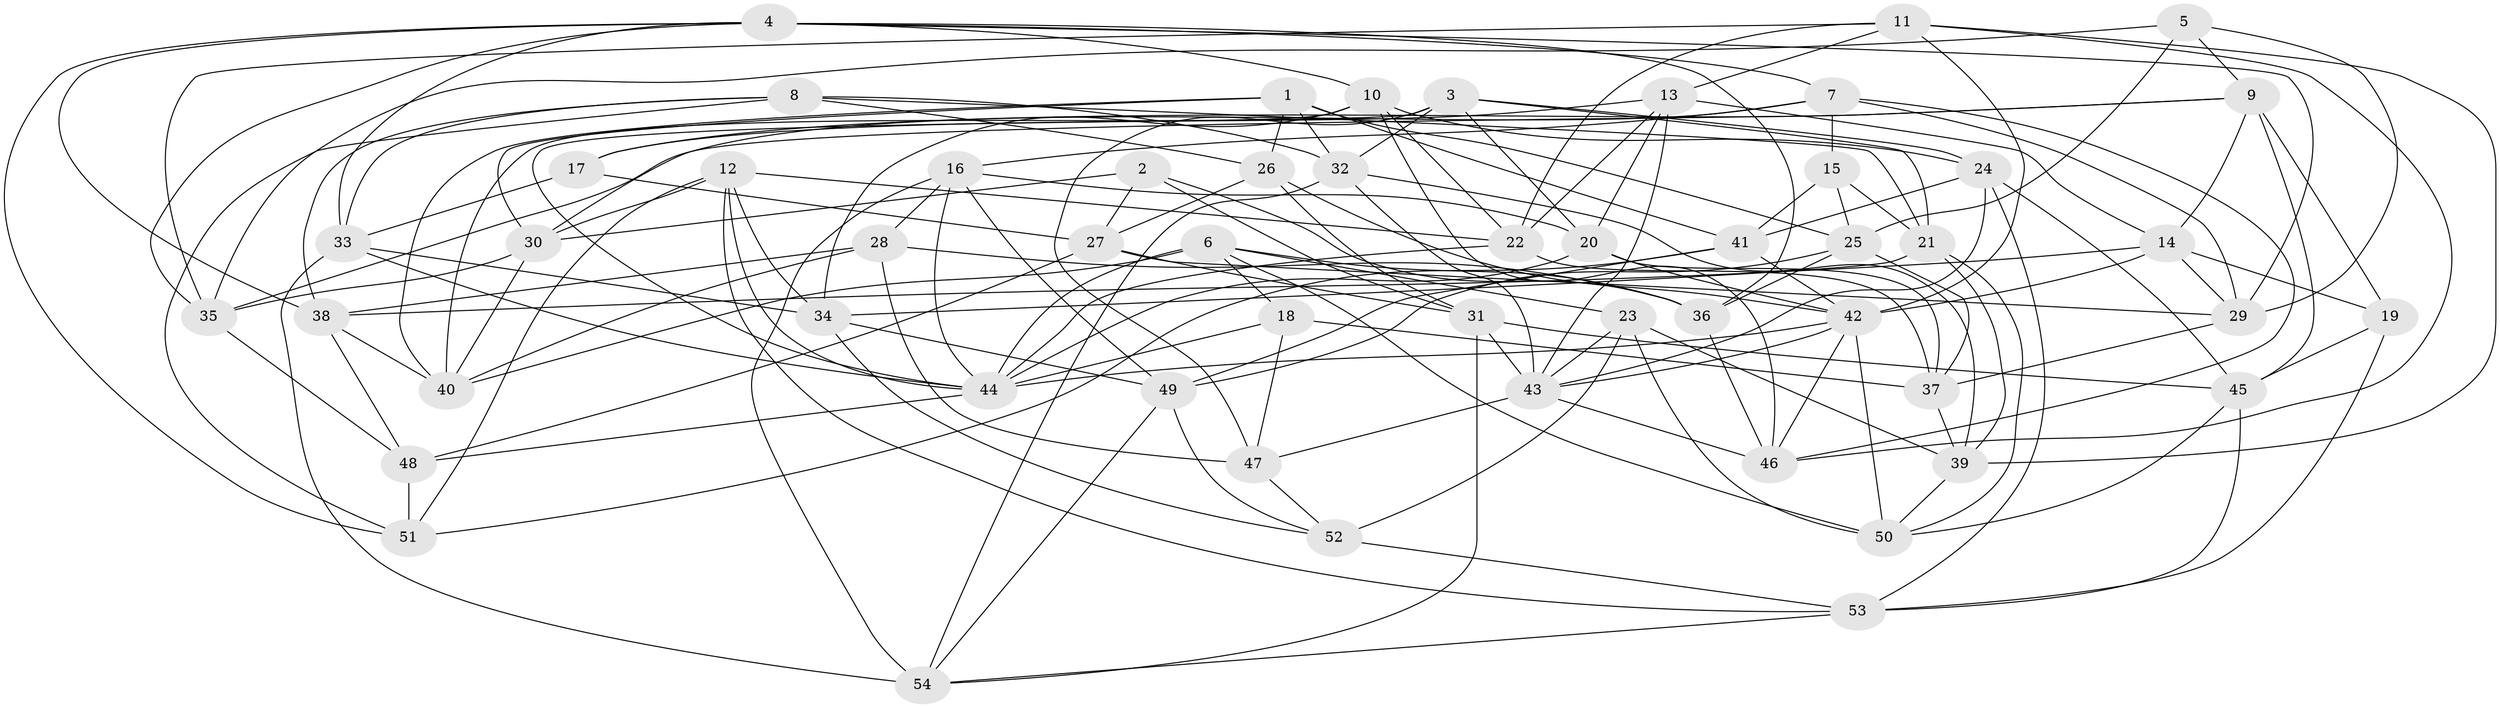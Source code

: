 // original degree distribution, {4: 1.0}
// Generated by graph-tools (version 1.1) at 2025/26/03/09/25 03:26:50]
// undirected, 54 vertices, 158 edges
graph export_dot {
graph [start="1"]
  node [color=gray90,style=filled];
  1;
  2;
  3;
  4;
  5;
  6;
  7;
  8;
  9;
  10;
  11;
  12;
  13;
  14;
  15;
  16;
  17;
  18;
  19;
  20;
  21;
  22;
  23;
  24;
  25;
  26;
  27;
  28;
  29;
  30;
  31;
  32;
  33;
  34;
  35;
  36;
  37;
  38;
  39;
  40;
  41;
  42;
  43;
  44;
  45;
  46;
  47;
  48;
  49;
  50;
  51;
  52;
  53;
  54;
  1 -- 25 [weight=1.0];
  1 -- 26 [weight=1.0];
  1 -- 30 [weight=1.0];
  1 -- 32 [weight=1.0];
  1 -- 40 [weight=1.0];
  1 -- 41 [weight=1.0];
  2 -- 27 [weight=1.0];
  2 -- 30 [weight=1.0];
  2 -- 31 [weight=1.0];
  2 -- 36 [weight=1.0];
  3 -- 20 [weight=1.0];
  3 -- 21 [weight=1.0];
  3 -- 24 [weight=1.0];
  3 -- 32 [weight=1.0];
  3 -- 44 [weight=1.0];
  3 -- 47 [weight=1.0];
  4 -- 7 [weight=1.0];
  4 -- 10 [weight=1.0];
  4 -- 29 [weight=1.0];
  4 -- 33 [weight=1.0];
  4 -- 35 [weight=1.0];
  4 -- 36 [weight=1.0];
  4 -- 38 [weight=1.0];
  4 -- 51 [weight=1.0];
  5 -- 9 [weight=1.0];
  5 -- 25 [weight=1.0];
  5 -- 29 [weight=1.0];
  5 -- 35 [weight=1.0];
  6 -- 18 [weight=1.0];
  6 -- 23 [weight=1.0];
  6 -- 36 [weight=1.0];
  6 -- 40 [weight=1.0];
  6 -- 44 [weight=1.0];
  6 -- 50 [weight=1.0];
  7 -- 15 [weight=1.0];
  7 -- 16 [weight=1.0];
  7 -- 29 [weight=1.0];
  7 -- 30 [weight=1.0];
  7 -- 46 [weight=1.0];
  8 -- 21 [weight=1.0];
  8 -- 26 [weight=1.0];
  8 -- 32 [weight=1.0];
  8 -- 33 [weight=1.0];
  8 -- 38 [weight=1.0];
  8 -- 51 [weight=1.0];
  9 -- 14 [weight=1.0];
  9 -- 17 [weight=1.0];
  9 -- 19 [weight=1.0];
  9 -- 35 [weight=1.0];
  9 -- 45 [weight=1.0];
  10 -- 22 [weight=1.0];
  10 -- 24 [weight=1.0];
  10 -- 34 [weight=1.0];
  10 -- 40 [weight=1.0];
  10 -- 46 [weight=1.0];
  11 -- 13 [weight=1.0];
  11 -- 22 [weight=1.0];
  11 -- 35 [weight=1.0];
  11 -- 39 [weight=1.0];
  11 -- 42 [weight=1.0];
  11 -- 46 [weight=1.0];
  12 -- 22 [weight=1.0];
  12 -- 30 [weight=1.0];
  12 -- 34 [weight=1.0];
  12 -- 44 [weight=1.0];
  12 -- 51 [weight=1.0];
  12 -- 53 [weight=1.0];
  13 -- 14 [weight=1.0];
  13 -- 17 [weight=1.0];
  13 -- 20 [weight=1.0];
  13 -- 22 [weight=1.0];
  13 -- 43 [weight=1.0];
  14 -- 19 [weight=1.0];
  14 -- 29 [weight=1.0];
  14 -- 38 [weight=1.0];
  14 -- 42 [weight=1.0];
  15 -- 21 [weight=1.0];
  15 -- 25 [weight=1.0];
  15 -- 41 [weight=1.0];
  16 -- 20 [weight=1.0];
  16 -- 28 [weight=1.0];
  16 -- 44 [weight=1.0];
  16 -- 49 [weight=1.0];
  16 -- 54 [weight=1.0];
  17 -- 27 [weight=1.0];
  17 -- 33 [weight=1.0];
  18 -- 37 [weight=1.0];
  18 -- 44 [weight=1.0];
  18 -- 47 [weight=1.0];
  19 -- 45 [weight=1.0];
  19 -- 53 [weight=1.0];
  20 -- 37 [weight=1.0];
  20 -- 42 [weight=1.0];
  20 -- 44 [weight=1.0];
  21 -- 34 [weight=1.0];
  21 -- 39 [weight=1.0];
  21 -- 50 [weight=1.0];
  22 -- 37 [weight=1.0];
  22 -- 44 [weight=1.0];
  23 -- 39 [weight=1.0];
  23 -- 43 [weight=1.0];
  23 -- 50 [weight=1.0];
  23 -- 52 [weight=2.0];
  24 -- 41 [weight=1.0];
  24 -- 43 [weight=1.0];
  24 -- 45 [weight=1.0];
  24 -- 53 [weight=1.0];
  25 -- 36 [weight=1.0];
  25 -- 37 [weight=1.0];
  25 -- 49 [weight=1.0];
  26 -- 27 [weight=1.0];
  26 -- 31 [weight=1.0];
  26 -- 42 [weight=2.0];
  27 -- 29 [weight=1.0];
  27 -- 31 [weight=1.0];
  27 -- 48 [weight=1.0];
  28 -- 36 [weight=1.0];
  28 -- 38 [weight=1.0];
  28 -- 40 [weight=1.0];
  28 -- 47 [weight=2.0];
  29 -- 37 [weight=1.0];
  30 -- 35 [weight=1.0];
  30 -- 40 [weight=1.0];
  31 -- 43 [weight=1.0];
  31 -- 45 [weight=1.0];
  31 -- 54 [weight=1.0];
  32 -- 39 [weight=1.0];
  32 -- 43 [weight=1.0];
  32 -- 54 [weight=1.0];
  33 -- 34 [weight=1.0];
  33 -- 44 [weight=1.0];
  33 -- 54 [weight=1.0];
  34 -- 49 [weight=1.0];
  34 -- 52 [weight=1.0];
  35 -- 48 [weight=1.0];
  36 -- 46 [weight=1.0];
  37 -- 39 [weight=1.0];
  38 -- 40 [weight=1.0];
  38 -- 48 [weight=1.0];
  39 -- 50 [weight=1.0];
  41 -- 42 [weight=1.0];
  41 -- 49 [weight=1.0];
  41 -- 51 [weight=1.0];
  42 -- 43 [weight=1.0];
  42 -- 44 [weight=1.0];
  42 -- 46 [weight=1.0];
  42 -- 50 [weight=1.0];
  43 -- 46 [weight=1.0];
  43 -- 47 [weight=1.0];
  44 -- 48 [weight=1.0];
  45 -- 50 [weight=1.0];
  45 -- 53 [weight=1.0];
  47 -- 52 [weight=1.0];
  48 -- 51 [weight=2.0];
  49 -- 52 [weight=1.0];
  49 -- 54 [weight=1.0];
  52 -- 53 [weight=1.0];
  53 -- 54 [weight=1.0];
}
